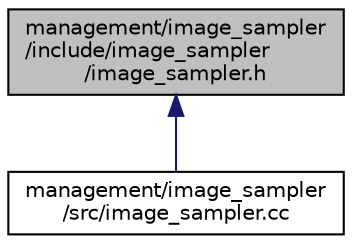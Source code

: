 digraph "management/image_sampler/include/image_sampler/image_sampler.h"
{
 // LATEX_PDF_SIZE
  edge [fontname="Helvetica",fontsize="10",labelfontname="Helvetica",labelfontsize="10"];
  node [fontname="Helvetica",fontsize="10",shape=record];
  Node1 [label="management/image_sampler\l/include/image_sampler\l/image_sampler.h",height=0.2,width=0.4,color="black", fillcolor="grey75", style="filled", fontcolor="black",tooltip=" "];
  Node1 -> Node2 [dir="back",color="midnightblue",fontsize="10",style="solid",fontname="Helvetica"];
  Node2 [label="management/image_sampler\l/src/image_sampler.cc",height=0.2,width=0.4,color="black", fillcolor="white", style="filled",URL="$image__sampler_8cc.html",tooltip=" "];
}
